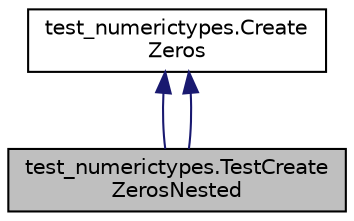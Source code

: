 digraph "test_numerictypes.TestCreateZerosNested"
{
 // LATEX_PDF_SIZE
  edge [fontname="Helvetica",fontsize="10",labelfontname="Helvetica",labelfontsize="10"];
  node [fontname="Helvetica",fontsize="10",shape=record];
  Node1 [label="test_numerictypes.TestCreate\lZerosNested",height=0.2,width=0.4,color="black", fillcolor="grey75", style="filled", fontcolor="black",tooltip=" "];
  Node2 -> Node1 [dir="back",color="midnightblue",fontsize="10",style="solid",fontname="Helvetica"];
  Node2 [label="test_numerictypes.Create\lZeros",height=0.2,width=0.4,color="black", fillcolor="white", style="filled",URL="$classtest__numerictypes_1_1CreateZeros.html",tooltip="Creation tests."];
  Node2 -> Node1 [dir="back",color="midnightblue",fontsize="10",style="solid",fontname="Helvetica"];
}
